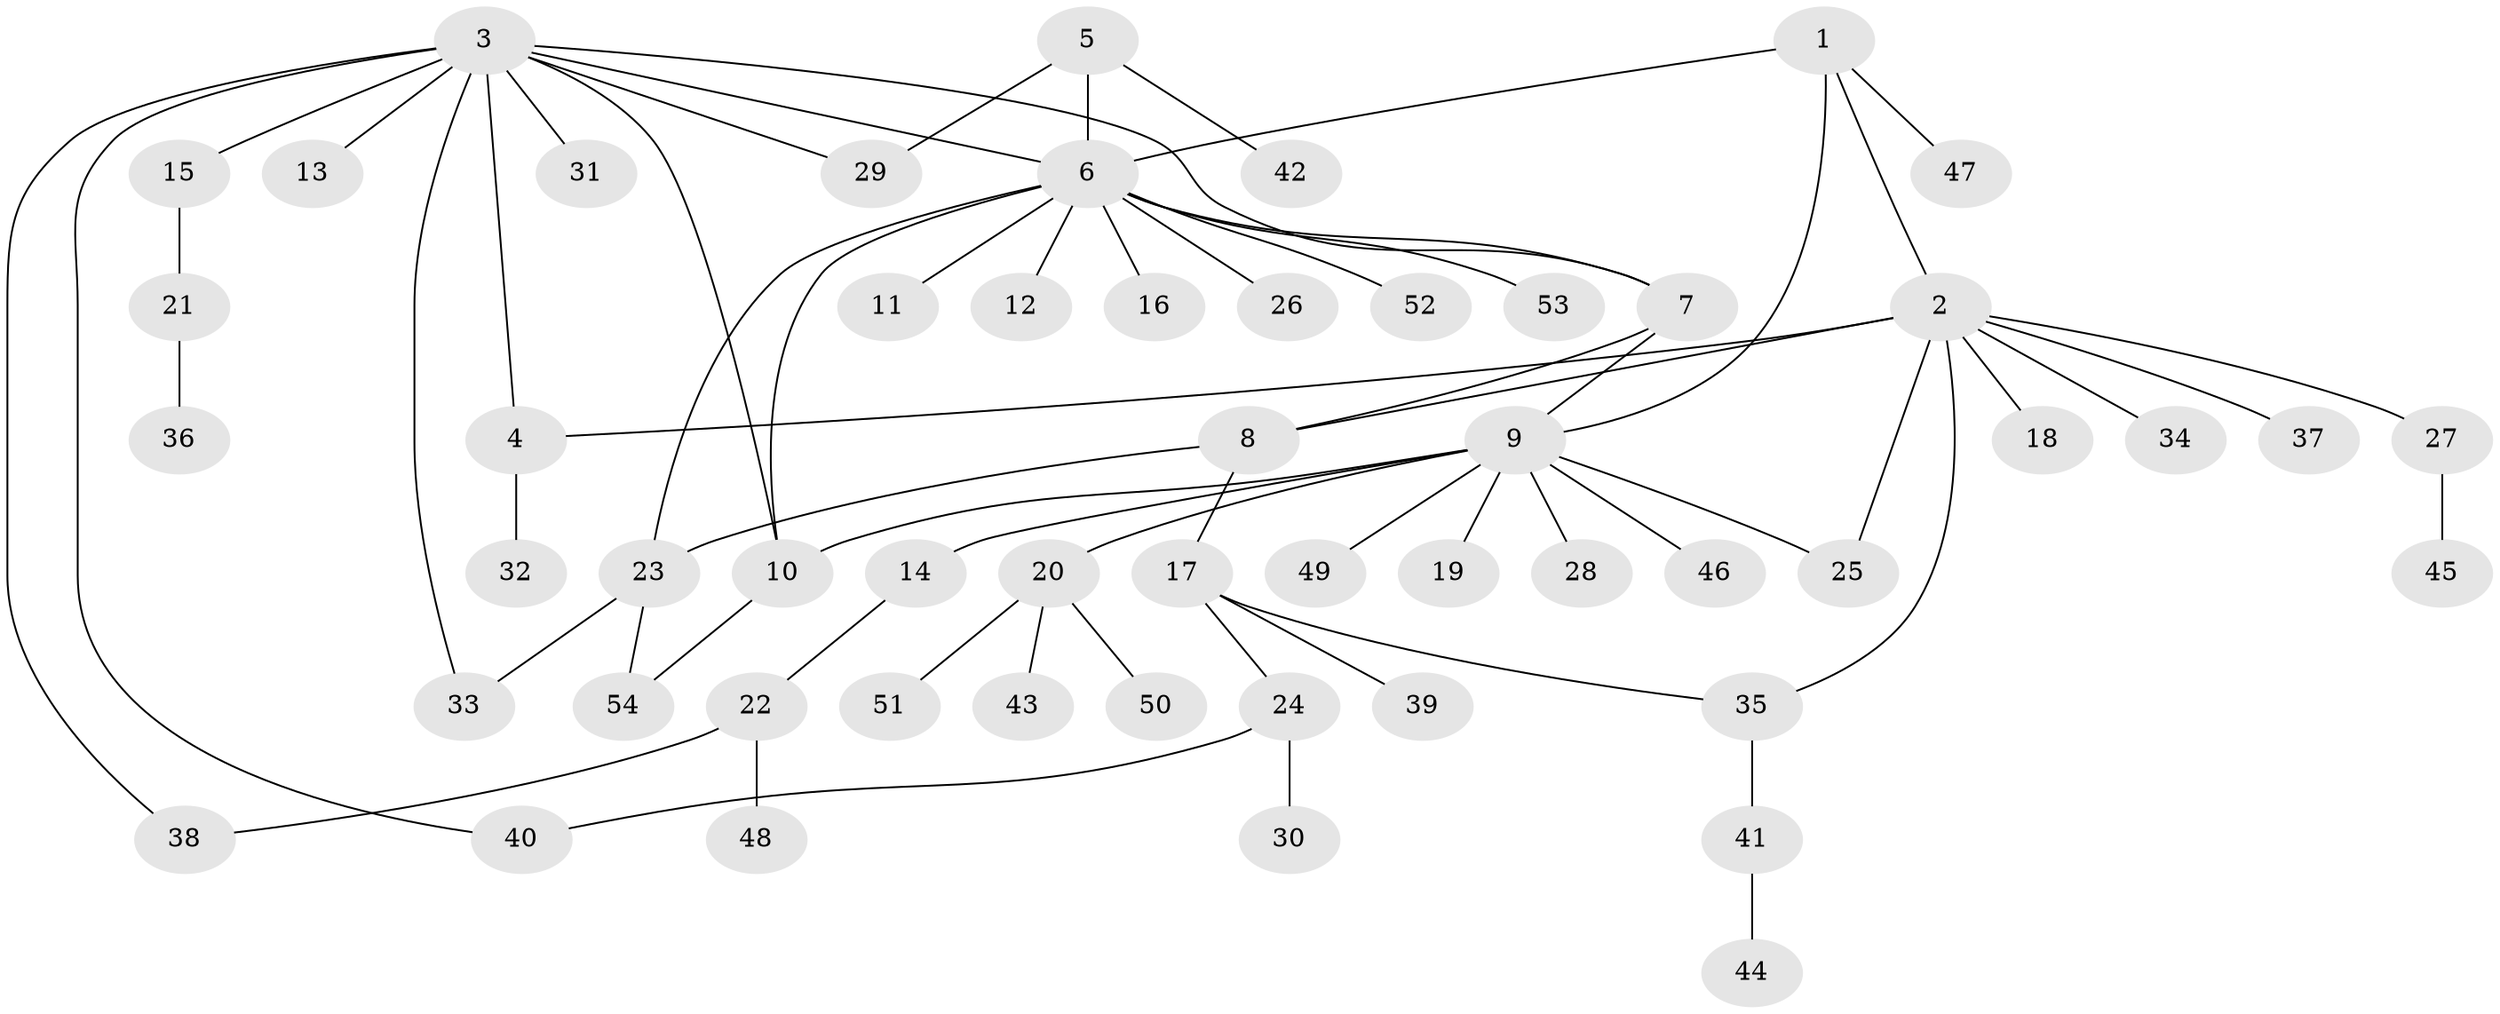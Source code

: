 // Generated by graph-tools (version 1.1) at 2025/02/03/09/25 03:02:44]
// undirected, 54 vertices, 67 edges
graph export_dot {
graph [start="1"]
  node [color=gray90,style=filled];
  1;
  2;
  3;
  4;
  5;
  6;
  7;
  8;
  9;
  10;
  11;
  12;
  13;
  14;
  15;
  16;
  17;
  18;
  19;
  20;
  21;
  22;
  23;
  24;
  25;
  26;
  27;
  28;
  29;
  30;
  31;
  32;
  33;
  34;
  35;
  36;
  37;
  38;
  39;
  40;
  41;
  42;
  43;
  44;
  45;
  46;
  47;
  48;
  49;
  50;
  51;
  52;
  53;
  54;
  1 -- 2;
  1 -- 6;
  1 -- 9;
  1 -- 47;
  2 -- 4;
  2 -- 8;
  2 -- 18;
  2 -- 25;
  2 -- 27;
  2 -- 34;
  2 -- 35;
  2 -- 37;
  3 -- 4;
  3 -- 6;
  3 -- 7;
  3 -- 10;
  3 -- 13;
  3 -- 15;
  3 -- 29;
  3 -- 31;
  3 -- 33;
  3 -- 38;
  3 -- 40;
  4 -- 32;
  5 -- 6;
  5 -- 29;
  5 -- 42;
  6 -- 7;
  6 -- 10;
  6 -- 11;
  6 -- 12;
  6 -- 16;
  6 -- 23;
  6 -- 26;
  6 -- 52;
  6 -- 53;
  7 -- 8;
  7 -- 9;
  8 -- 17;
  8 -- 23;
  9 -- 10;
  9 -- 14;
  9 -- 19;
  9 -- 20;
  9 -- 25;
  9 -- 28;
  9 -- 46;
  9 -- 49;
  10 -- 54;
  14 -- 22;
  15 -- 21;
  17 -- 24;
  17 -- 35;
  17 -- 39;
  20 -- 43;
  20 -- 50;
  20 -- 51;
  21 -- 36;
  22 -- 38;
  22 -- 48;
  23 -- 33;
  23 -- 54;
  24 -- 30;
  24 -- 40;
  27 -- 45;
  35 -- 41;
  41 -- 44;
}
